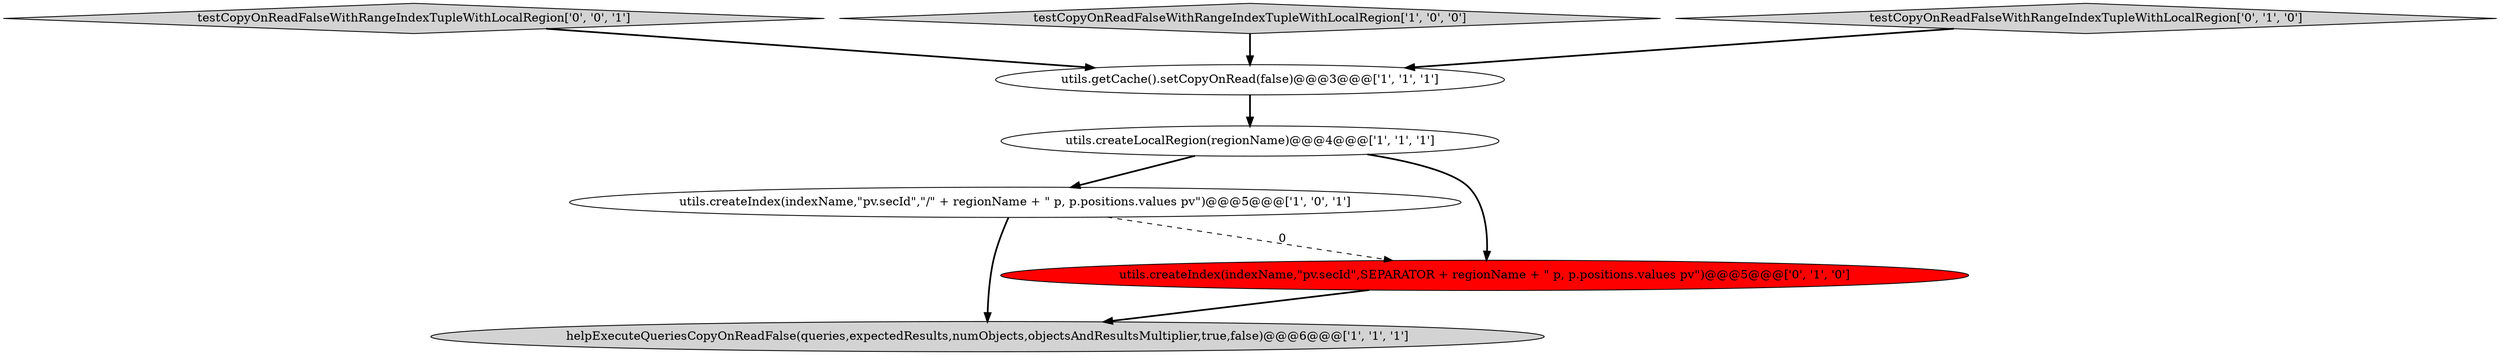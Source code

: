 digraph {
4 [style = filled, label = "helpExecuteQueriesCopyOnReadFalse(queries,expectedResults,numObjects,objectsAndResultsMultiplier,true,false)@@@6@@@['1', '1', '1']", fillcolor = lightgray, shape = ellipse image = "AAA0AAABBB1BBB"];
0 [style = filled, label = "utils.createIndex(indexName,\"pv.secId\",\"/\" + regionName + \" p, p.positions.values pv\")@@@5@@@['1', '0', '1']", fillcolor = white, shape = ellipse image = "AAA0AAABBB1BBB"];
7 [style = filled, label = "testCopyOnReadFalseWithRangeIndexTupleWithLocalRegion['0', '0', '1']", fillcolor = lightgray, shape = diamond image = "AAA0AAABBB3BBB"];
1 [style = filled, label = "testCopyOnReadFalseWithRangeIndexTupleWithLocalRegion['1', '0', '0']", fillcolor = lightgray, shape = diamond image = "AAA0AAABBB1BBB"];
5 [style = filled, label = "utils.createIndex(indexName,\"pv.secId\",SEPARATOR + regionName + \" p, p.positions.values pv\")@@@5@@@['0', '1', '0']", fillcolor = red, shape = ellipse image = "AAA1AAABBB2BBB"];
3 [style = filled, label = "utils.getCache().setCopyOnRead(false)@@@3@@@['1', '1', '1']", fillcolor = white, shape = ellipse image = "AAA0AAABBB1BBB"];
2 [style = filled, label = "utils.createLocalRegion(regionName)@@@4@@@['1', '1', '1']", fillcolor = white, shape = ellipse image = "AAA0AAABBB1BBB"];
6 [style = filled, label = "testCopyOnReadFalseWithRangeIndexTupleWithLocalRegion['0', '1', '0']", fillcolor = lightgray, shape = diamond image = "AAA0AAABBB2BBB"];
1->3 [style = bold, label=""];
6->3 [style = bold, label=""];
2->0 [style = bold, label=""];
3->2 [style = bold, label=""];
0->5 [style = dashed, label="0"];
0->4 [style = bold, label=""];
7->3 [style = bold, label=""];
5->4 [style = bold, label=""];
2->5 [style = bold, label=""];
}
